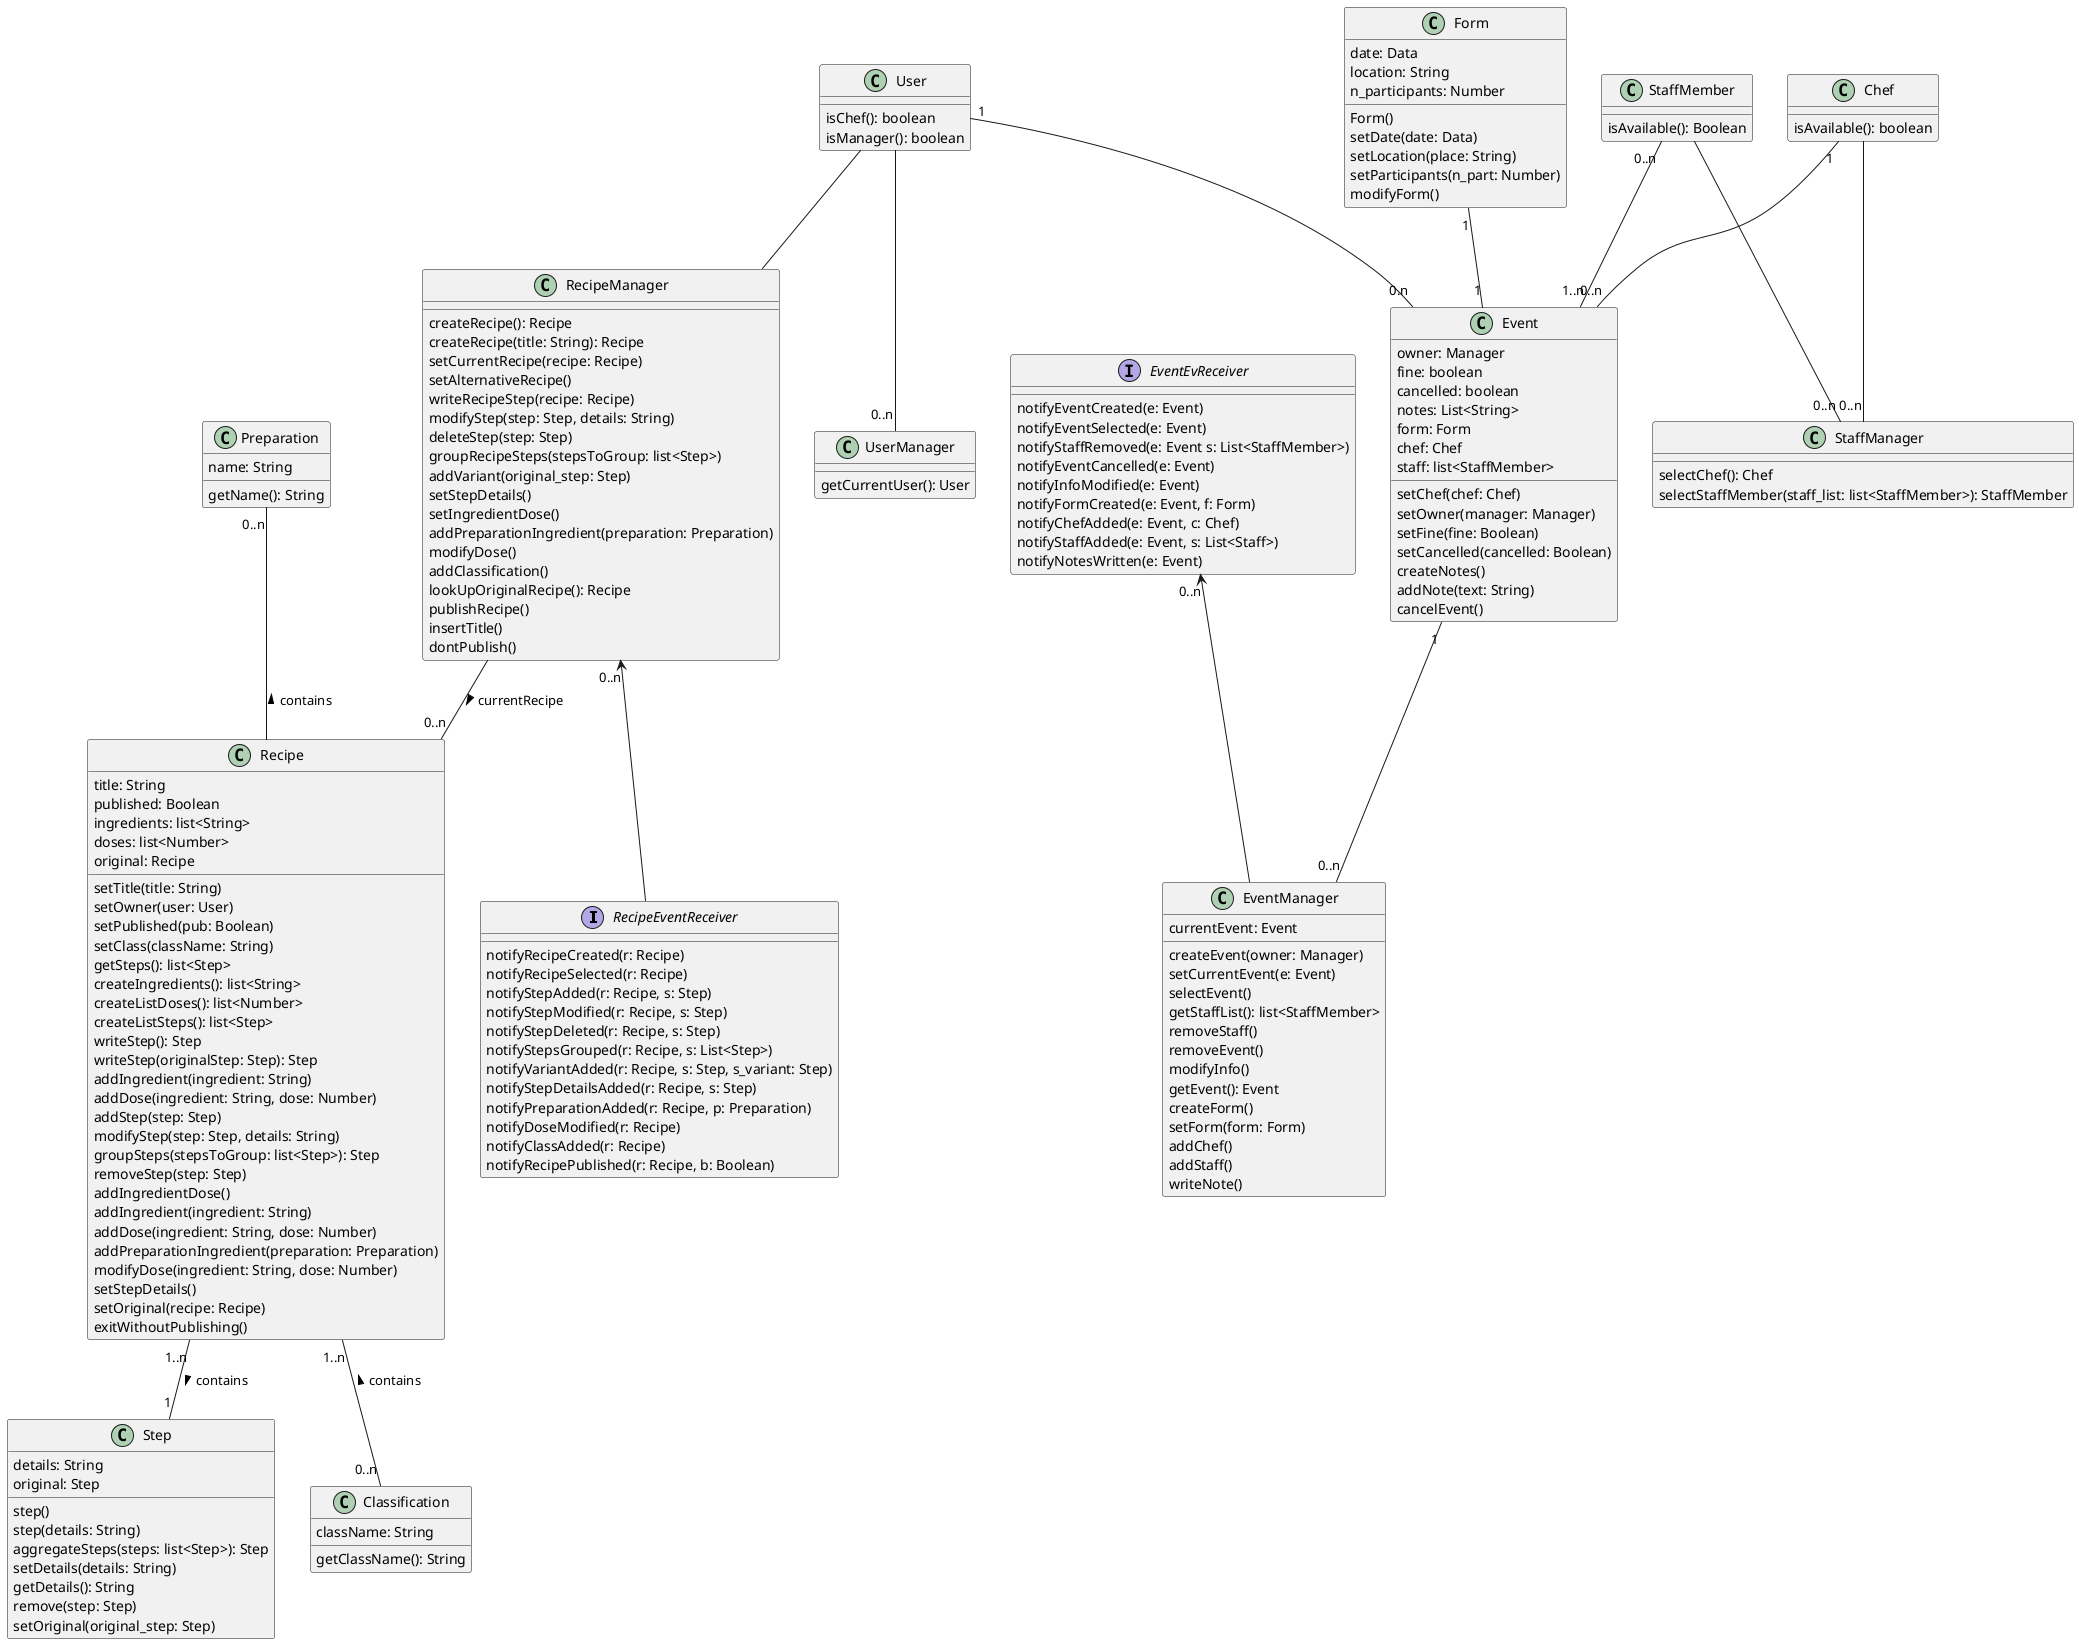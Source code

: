 @startuml

skinparam Dpi 400 dcd-ricette

Interface RecipeEventReceiver {
    notifyRecipeCreated(r: Recipe)
    notifyRecipeSelected(r: Recipe)
    notifyStepAdded(r: Recipe, s: Step)
    notifyStepModified(r: Recipe, s: Step)
    notifyStepDeleted(r: Recipe, s: Step)
    notifyStepsGrouped(r: Recipe, s: List<Step>)
    notifyVariantAdded(r: Recipe, s: Step, s_variant: Step)
    notifyStepDetailsAdded(r: Recipe, s: Step)
    notifyPreparationAdded(r: Recipe, p: Preparation)
    notifyDoseModified(r: Recipe)
    notifyClassAdded(r: Recipe)
    notifyRecipePublished(r: Recipe, b: Boolean)
}


Class RecipeManager {
	createRecipe(): Recipe
	createRecipe(title: String): Recipe
	setCurrentRecipe(recipe: Recipe)
    setAlternativeRecipe()
	writeRecipeStep(recipe: Recipe)
	modifyStep(step: Step, details: String)
	deleteStep(step: Step)
	groupRecipeSteps(stepsToGroup: list<Step>)
	addVariant(original_step: Step)
	setStepDetails()
    setIngredientDose()
	addPreparationIngredient(preparation: Preparation)
	modifyDose()
    addClassification()
    lookUpOriginalRecipe(): Recipe
    publishRecipe()
    insertTitle()
    dontPublish()
}

Class Recipe {
	title: String
	published: Boolean
	ingredients: list<String>
	doses: list<Number>
	original: Recipe
	setTitle(title: String)
	setOwner(user: User)
	setPublished(pub: Boolean)
    setClass(className: String)
    getSteps(): list<Step>
	createIngredients(): list<String>
	createListDoses(): list<Number>
	createListSteps(): list<Step> 
	writeStep(): Step
	writeStep(originalStep: Step): Step
	addIngredient(ingredient: String)
	addDose(ingredient: String, dose: Number)
	addStep(step: Step)
	modifyStep(step: Step, details: String)
	groupSteps(stepsToGroup: list<Step>): Step
	removeStep(step: Step)
	addIngredientDose()
	addIngredient(ingredient: String)
	addDose(ingredient: String, dose: Number)
	addPreparationIngredient(preparation: Preparation)
	modifyDose(ingredient: String, dose: Number)
    setStepDetails()
    setOriginal(recipe: Recipe)
    exitWithoutPublishing()
}

Class Step {
	details: String
	original: Step
	step()
	step(details: String)
	aggregateSteps(steps: list<Step>): Step
	setDetails(details: String)
    getDetails(): String
	remove(step: Step)
	setOriginal(original_step: Step)
}

Class Preparation {
	name: String
	getName(): String
}


Class UserManager {
	getCurrentUser(): User
}

Class User {
	isChef(): boolean
    isManager(): boolean
}

Class Classification {
    className: String
    getClassName(): String
}

Class Event {
    owner: Manager
    fine: boolean
    cancelled: boolean
    notes: List<String>
    form: Form
    chef: Chef
    staff: list<StaffMember>
    setChef(chef: Chef)
    setOwner(manager: Manager)
    setFine(fine: Boolean)
    setCancelled(cancelled: Boolean)
    createNotes()
    addNote(text: String)
    cancelEvent()
}

Interface EventEvReceiver{
    notifyEventCreated(e: Event)
    notifyEventSelected(e: Event)
    notifyStaffRemoved(e: Event s: List<StaffMember>)
    notifyEventCancelled(e: Event)
    notifyInfoModified(e: Event)
    notifyFormCreated(e: Event, f: Form)
    notifyChefAdded(e: Event, c: Chef)
    notifyStaffAdded(e: Event, s: List<Staff>)
    notifyNotesWritten(e: Event)
}

Class EventManager {
    currentEvent: Event
    createEvent(owner: Manager)
    setCurrentEvent(e: Event)
    selectEvent()
    getStaffList(): list<StaffMember>
    removeStaff()
    removeEvent()
    modifyInfo()
    getEvent(): Event
    createForm()
    setForm(form: Form)
    addChef()
    addStaff()
    writeNote()
}


Class Form {
    date: Data
    location: String
    n_participants: Number
    Form()
    setDate(date: Data)
    setLocation(place: String)
    setParticipants(n_part: Number)
    modifyForm()
}


Class Chef {
    isAvailable(): boolean
}
    
Class StaffMember {
    isAvailable(): Boolean
}

Class StaffManager {
    selectChef(): Chef
    selectStaffMember(staff_list: list<StaffMember>): StaffMember
}


EventEvReceiver "0..n" <-- EventManager

User "1" -- "0.n" Event
Event "1" -- "0..n" EventManager
User -- "0..n" UserManager
Form "1" -- "1" Event
StaffMember -- "0..n" StaffManager
Chef -- "0..n" StaffManager
Chef "1" -- "0..n" Event
StaffMember "0..n" -- "1..n" Event



RecipeManager "0..n" <-- RecipeEventReceiver

RecipeManager -- "0..n" Recipe: currentRecipe >

Recipe "1..n" -- "0..n" Classification: contains <

Recipe "1..n" -- "1" Step: contains >


Preparation "0..n" -- Recipe: contains <

User -- RecipeManager

@enduml
